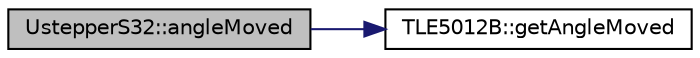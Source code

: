 digraph "UstepperS32::angleMoved"
{
 // LATEX_PDF_SIZE
  edge [fontname="Helvetica",fontsize="10",labelfontname="Helvetica",labelfontsize="10"];
  node [fontname="Helvetica",fontsize="10",shape=record];
  rankdir="LR";
  Node1 [label="UstepperS32::angleMoved",height=0.2,width=0.4,color="black", fillcolor="grey75", style="filled", fontcolor="black",tooltip="Get the angle moved from reference position in degrees."];
  Node1 -> Node2 [color="midnightblue",fontsize="10",style="solid",fontname="Helvetica"];
  Node2 [label="TLE5012B::getAngleMoved",height=0.2,width=0.4,color="black", fillcolor="white", style="filled",URL="$classTLE5012B.html#a0fd0d49d5e5731924707503aecb7669e",tooltip=" "];
}
